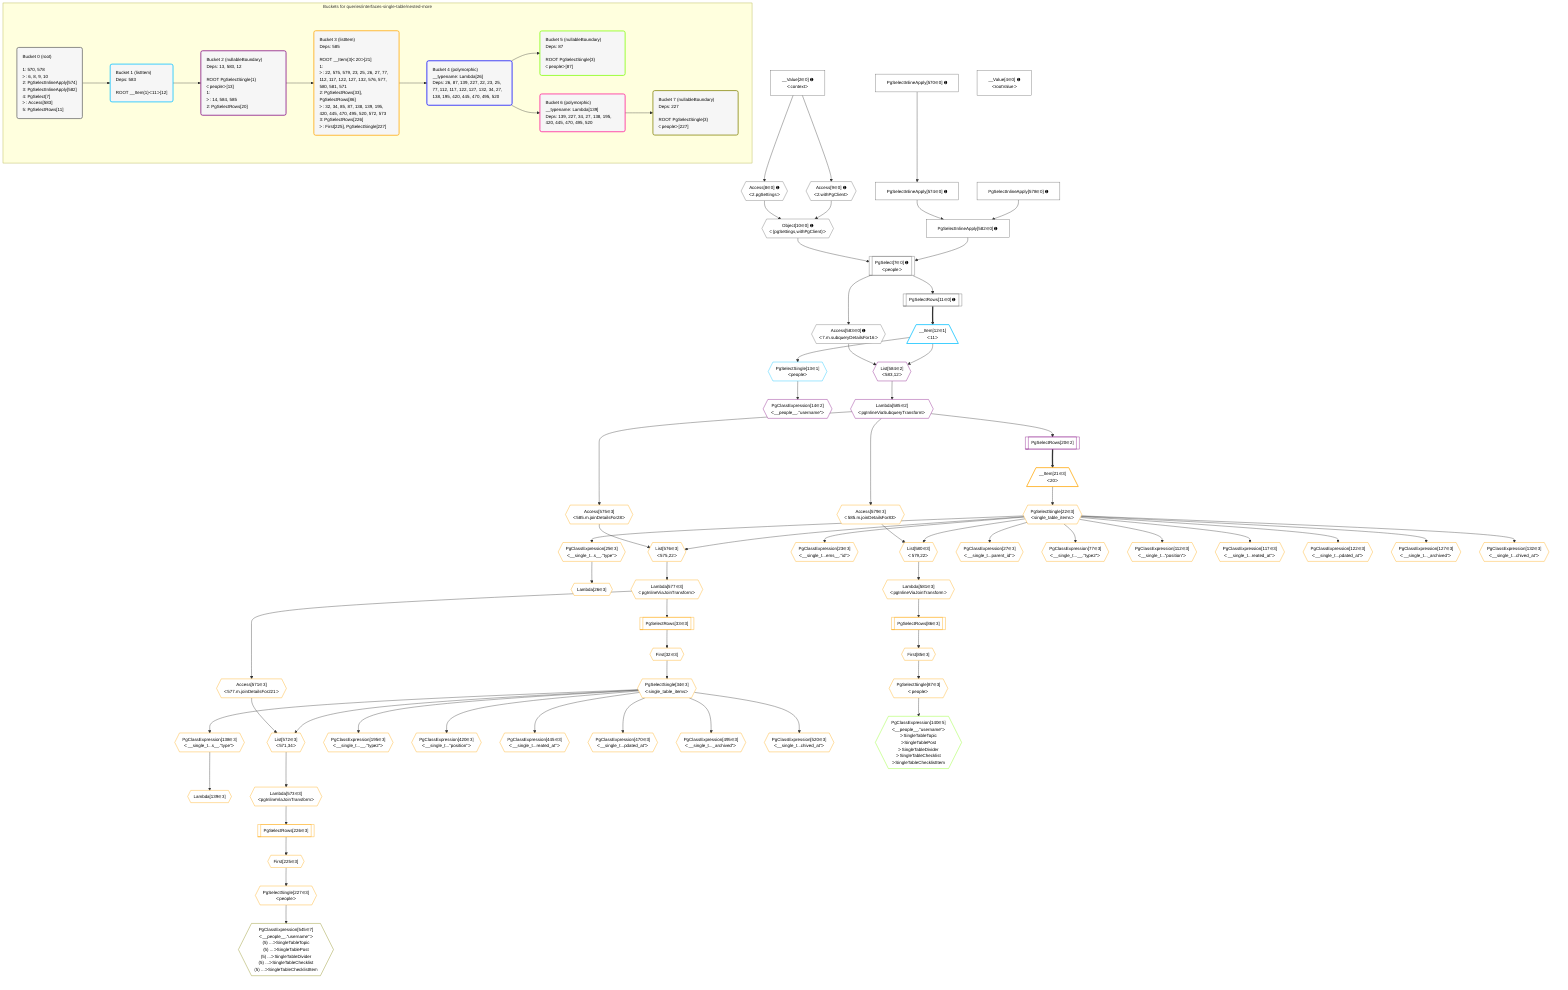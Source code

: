 %%{init: {'themeVariables': { 'fontSize': '12px'}}}%%
graph TD
    classDef path fill:#eee,stroke:#000,color:#000
    classDef plan fill:#fff,stroke-width:1px,color:#000
    classDef itemplan fill:#fff,stroke-width:2px,color:#000
    classDef unbatchedplan fill:#dff,stroke-width:1px,color:#000
    classDef sideeffectplan fill:#fcc,stroke-width:2px,color:#000
    classDef bucket fill:#f6f6f6,color:#000,stroke-width:2px,text-align:left

    subgraph "Buckets for queries/interfaces-single-table/nested-more"
    Bucket0("Bucket 0 (root)<br /><br />1: 570, 578<br />ᐳ: 6, 8, 9, 10<br />2: PgSelectInlineApply[574]<br />3: PgSelectInlineApply[582]<br />4: PgSelect[7]<br />ᐳ: Access[583]<br />5: PgSelectRows[11]"):::bucket
    Bucket1("Bucket 1 (listItem)<br />Deps: 583<br /><br />ROOT __Item{1}ᐸ11ᐳ[12]"):::bucket
    Bucket2("Bucket 2 (nullableBoundary)<br />Deps: 13, 583, 12<br /><br />ROOT PgSelectSingle{1}ᐸpeopleᐳ[13]<br />1: <br />ᐳ: 14, 584, 585<br />2: PgSelectRows[20]"):::bucket
    Bucket3("Bucket 3 (listItem)<br />Deps: 585<br /><br />ROOT __Item{3}ᐸ20ᐳ[21]<br />1: <br />ᐳ: 22, 575, 579, 23, 25, 26, 27, 77, 112, 117, 122, 127, 132, 576, 577, 580, 581, 571<br />2: PgSelectRows[33], PgSelectRows[86]<br />ᐳ: 32, 34, 85, 87, 138, 139, 195, 420, 445, 470, 495, 520, 572, 573<br />3: PgSelectRows[226]<br />ᐳ: First[225], PgSelectSingle[227]"):::bucket
    Bucket4("Bucket 4 (polymorphic)<br />__typename: Lambda[26]<br />Deps: 26, 87, 139, 227, 22, 23, 25, 77, 112, 117, 122, 127, 132, 34, 27, 138, 195, 420, 445, 470, 495, 520"):::bucket
    Bucket5("Bucket 5 (nullableBoundary)<br />Deps: 87<br /><br />ROOT PgSelectSingle{3}ᐸpeopleᐳ[87]"):::bucket
    Bucket6("Bucket 6 (polymorphic)<br />__typename: Lambda[139]<br />Deps: 139, 227, 34, 27, 138, 195, 420, 445, 470, 495, 520"):::bucket
    Bucket7("Bucket 7 (nullableBoundary)<br />Deps: 227<br /><br />ROOT PgSelectSingle{3}ᐸpeopleᐳ[227]"):::bucket
    end
    Bucket0 --> Bucket1
    Bucket1 --> Bucket2
    Bucket2 --> Bucket3
    Bucket3 --> Bucket4
    Bucket4 --> Bucket5 & Bucket6
    Bucket6 --> Bucket7

    %% plan dependencies
    PgSelectInlineApply582["PgSelectInlineApply[582∈0] ➊"]:::plan
    PgSelectInlineApply574["PgSelectInlineApply[574∈0] ➊"]:::plan
    PgSelectInlineApply578["PgSelectInlineApply[578∈0] ➊"]:::plan
    PgSelectInlineApply574 & PgSelectInlineApply578 --> PgSelectInlineApply582
    PgSelect7[["PgSelect[7∈0] ➊<br />ᐸpeopleᐳ"]]:::plan
    Object10{{"Object[10∈0] ➊<br />ᐸ{pgSettings,withPgClient}ᐳ"}}:::plan
    Object10 & PgSelectInlineApply582 --> PgSelect7
    Access8{{"Access[8∈0] ➊<br />ᐸ2.pgSettingsᐳ"}}:::plan
    Access9{{"Access[9∈0] ➊<br />ᐸ2.withPgClientᐳ"}}:::plan
    Access8 & Access9 --> Object10
    __Value2["__Value[2∈0] ➊<br />ᐸcontextᐳ"]:::plan
    __Value2 --> Access8
    __Value2 --> Access9
    PgSelectRows11[["PgSelectRows[11∈0] ➊"]]:::plan
    PgSelect7 --> PgSelectRows11
    PgSelectInlineApply570["PgSelectInlineApply[570∈0] ➊"]:::plan
    PgSelectInlineApply570 --> PgSelectInlineApply574
    Access583{{"Access[583∈0] ➊<br />ᐸ7.m.subqueryDetailsFor16ᐳ"}}:::plan
    PgSelect7 --> Access583
    __Value4["__Value[4∈0] ➊<br />ᐸrootValueᐳ"]:::plan
    __Item12[/"__Item[12∈1]<br />ᐸ11ᐳ"\]:::itemplan
    PgSelectRows11 ==> __Item12
    PgSelectSingle13{{"PgSelectSingle[13∈1]<br />ᐸpeopleᐳ"}}:::plan
    __Item12 --> PgSelectSingle13
    List584{{"List[584∈2]<br />ᐸ583,12ᐳ"}}:::plan
    Access583 & __Item12 --> List584
    PgClassExpression14{{"PgClassExpression[14∈2]<br />ᐸ__people__.”username”ᐳ"}}:::plan
    PgSelectSingle13 --> PgClassExpression14
    PgSelectRows20[["PgSelectRows[20∈2]"]]:::plan
    Lambda585{{"Lambda[585∈2]<br />ᐸpgInlineViaSubqueryTransformᐳ"}}:::plan
    Lambda585 --> PgSelectRows20
    List584 --> Lambda585
    List572{{"List[572∈3]<br />ᐸ571,34ᐳ"}}:::plan
    Access571{{"Access[571∈3]<br />ᐸ577.m.joinDetailsFor221ᐳ"}}:::plan
    PgSelectSingle34{{"PgSelectSingle[34∈3]<br />ᐸsingle_table_itemsᐳ"}}:::plan
    Access571 & PgSelectSingle34 --> List572
    List576{{"List[576∈3]<br />ᐸ575,22ᐳ"}}:::plan
    Access575{{"Access[575∈3]<br />ᐸ585.m.joinDetailsFor28ᐳ"}}:::plan
    PgSelectSingle22{{"PgSelectSingle[22∈3]<br />ᐸsingle_table_itemsᐳ"}}:::plan
    Access575 & PgSelectSingle22 --> List576
    List580{{"List[580∈3]<br />ᐸ579,22ᐳ"}}:::plan
    Access579{{"Access[579∈3]<br />ᐸ585.m.joinDetailsFor83ᐳ"}}:::plan
    Access579 & PgSelectSingle22 --> List580
    __Item21[/"__Item[21∈3]<br />ᐸ20ᐳ"\]:::itemplan
    PgSelectRows20 ==> __Item21
    __Item21 --> PgSelectSingle22
    PgClassExpression23{{"PgClassExpression[23∈3]<br />ᐸ__single_t...ems__.”id”ᐳ"}}:::plan
    PgSelectSingle22 --> PgClassExpression23
    PgClassExpression25{{"PgClassExpression[25∈3]<br />ᐸ__single_t...s__.”type”ᐳ"}}:::plan
    PgSelectSingle22 --> PgClassExpression25
    Lambda26{{"Lambda[26∈3]"}}:::plan
    PgClassExpression25 --> Lambda26
    PgClassExpression27{{"PgClassExpression[27∈3]<br />ᐸ__single_t...parent_id”ᐳ"}}:::plan
    PgSelectSingle22 --> PgClassExpression27
    First32{{"First[32∈3]"}}:::plan
    PgSelectRows33[["PgSelectRows[33∈3]"]]:::plan
    PgSelectRows33 --> First32
    Lambda577{{"Lambda[577∈3]<br />ᐸpgInlineViaJoinTransformᐳ"}}:::plan
    Lambda577 --> PgSelectRows33
    First32 --> PgSelectSingle34
    PgClassExpression77{{"PgClassExpression[77∈3]<br />ᐸ__single_t...__.”type2”ᐳ"}}:::plan
    PgSelectSingle22 --> PgClassExpression77
    First85{{"First[85∈3]"}}:::plan
    PgSelectRows86[["PgSelectRows[86∈3]"]]:::plan
    PgSelectRows86 --> First85
    Lambda581{{"Lambda[581∈3]<br />ᐸpgInlineViaJoinTransformᐳ"}}:::plan
    Lambda581 --> PgSelectRows86
    PgSelectSingle87{{"PgSelectSingle[87∈3]<br />ᐸpeopleᐳ"}}:::plan
    First85 --> PgSelectSingle87
    PgClassExpression112{{"PgClassExpression[112∈3]<br />ᐸ__single_t...”position”ᐳ"}}:::plan
    PgSelectSingle22 --> PgClassExpression112
    PgClassExpression117{{"PgClassExpression[117∈3]<br />ᐸ__single_t...reated_at”ᐳ"}}:::plan
    PgSelectSingle22 --> PgClassExpression117
    PgClassExpression122{{"PgClassExpression[122∈3]<br />ᐸ__single_t...pdated_at”ᐳ"}}:::plan
    PgSelectSingle22 --> PgClassExpression122
    PgClassExpression127{{"PgClassExpression[127∈3]<br />ᐸ__single_t..._archived”ᐳ"}}:::plan
    PgSelectSingle22 --> PgClassExpression127
    PgClassExpression132{{"PgClassExpression[132∈3]<br />ᐸ__single_t...chived_at”ᐳ"}}:::plan
    PgSelectSingle22 --> PgClassExpression132
    PgClassExpression138{{"PgClassExpression[138∈3]<br />ᐸ__single_t...s__.”type”ᐳ"}}:::plan
    PgSelectSingle34 --> PgClassExpression138
    Lambda139{{"Lambda[139∈3]"}}:::plan
    PgClassExpression138 --> Lambda139
    PgClassExpression195{{"PgClassExpression[195∈3]<br />ᐸ__single_t...__.”type2”ᐳ"}}:::plan
    PgSelectSingle34 --> PgClassExpression195
    First225{{"First[225∈3]"}}:::plan
    PgSelectRows226[["PgSelectRows[226∈3]"]]:::plan
    PgSelectRows226 --> First225
    Lambda573{{"Lambda[573∈3]<br />ᐸpgInlineViaJoinTransformᐳ"}}:::plan
    Lambda573 --> PgSelectRows226
    PgSelectSingle227{{"PgSelectSingle[227∈3]<br />ᐸpeopleᐳ"}}:::plan
    First225 --> PgSelectSingle227
    PgClassExpression420{{"PgClassExpression[420∈3]<br />ᐸ__single_t...”position”ᐳ"}}:::plan
    PgSelectSingle34 --> PgClassExpression420
    PgClassExpression445{{"PgClassExpression[445∈3]<br />ᐸ__single_t...reated_at”ᐳ"}}:::plan
    PgSelectSingle34 --> PgClassExpression445
    PgClassExpression470{{"PgClassExpression[470∈3]<br />ᐸ__single_t...pdated_at”ᐳ"}}:::plan
    PgSelectSingle34 --> PgClassExpression470
    PgClassExpression495{{"PgClassExpression[495∈3]<br />ᐸ__single_t..._archived”ᐳ"}}:::plan
    PgSelectSingle34 --> PgClassExpression495
    PgClassExpression520{{"PgClassExpression[520∈3]<br />ᐸ__single_t...chived_at”ᐳ"}}:::plan
    PgSelectSingle34 --> PgClassExpression520
    Lambda577 --> Access571
    List572 --> Lambda573
    Lambda585 --> Access575
    List576 --> Lambda577
    Lambda585 --> Access579
    List580 --> Lambda581
    PgClassExpression140{{"PgClassExpression[140∈5]<br />ᐸ__people__.”username”ᐳ<br />ᐳSingleTableTopic<br />ᐳSingleTablePost<br />ᐳSingleTableDivider<br />ᐳSingleTableChecklist<br />ᐳSingleTableChecklistItem"}}:::plan
    PgSelectSingle87 --> PgClassExpression140
    PgClassExpression545{{"PgClassExpression[545∈7]<br />ᐸ__people__.”username”ᐳ<br />(5) ...ᐳSingleTableTopic<br />(5) ...ᐳSingleTablePost<br />(5) ...ᐳSingleTableDivider<br />(5) ...ᐳSingleTableChecklist<br />(5) ...ᐳSingleTableChecklistItem"}}:::plan
    PgSelectSingle227 --> PgClassExpression545

    %% define steps
    classDef bucket0 stroke:#696969
    class Bucket0,__Value2,__Value4,PgSelect7,Access8,Access9,Object10,PgSelectRows11,PgSelectInlineApply570,PgSelectInlineApply574,PgSelectInlineApply578,PgSelectInlineApply582,Access583 bucket0
    classDef bucket1 stroke:#00bfff
    class Bucket1,__Item12,PgSelectSingle13 bucket1
    classDef bucket2 stroke:#7f007f
    class Bucket2,PgClassExpression14,PgSelectRows20,List584,Lambda585 bucket2
    classDef bucket3 stroke:#ffa500
    class Bucket3,__Item21,PgSelectSingle22,PgClassExpression23,PgClassExpression25,Lambda26,PgClassExpression27,First32,PgSelectRows33,PgSelectSingle34,PgClassExpression77,First85,PgSelectRows86,PgSelectSingle87,PgClassExpression112,PgClassExpression117,PgClassExpression122,PgClassExpression127,PgClassExpression132,PgClassExpression138,Lambda139,PgClassExpression195,First225,PgSelectRows226,PgSelectSingle227,PgClassExpression420,PgClassExpression445,PgClassExpression470,PgClassExpression495,PgClassExpression520,Access571,List572,Lambda573,Access575,List576,Lambda577,Access579,List580,Lambda581 bucket3
    classDef bucket4 stroke:#0000ff
    class Bucket4 bucket4
    classDef bucket5 stroke:#7fff00
    class Bucket5,PgClassExpression140 bucket5
    classDef bucket6 stroke:#ff1493
    class Bucket6 bucket6
    classDef bucket7 stroke:#808000
    class Bucket7,PgClassExpression545 bucket7